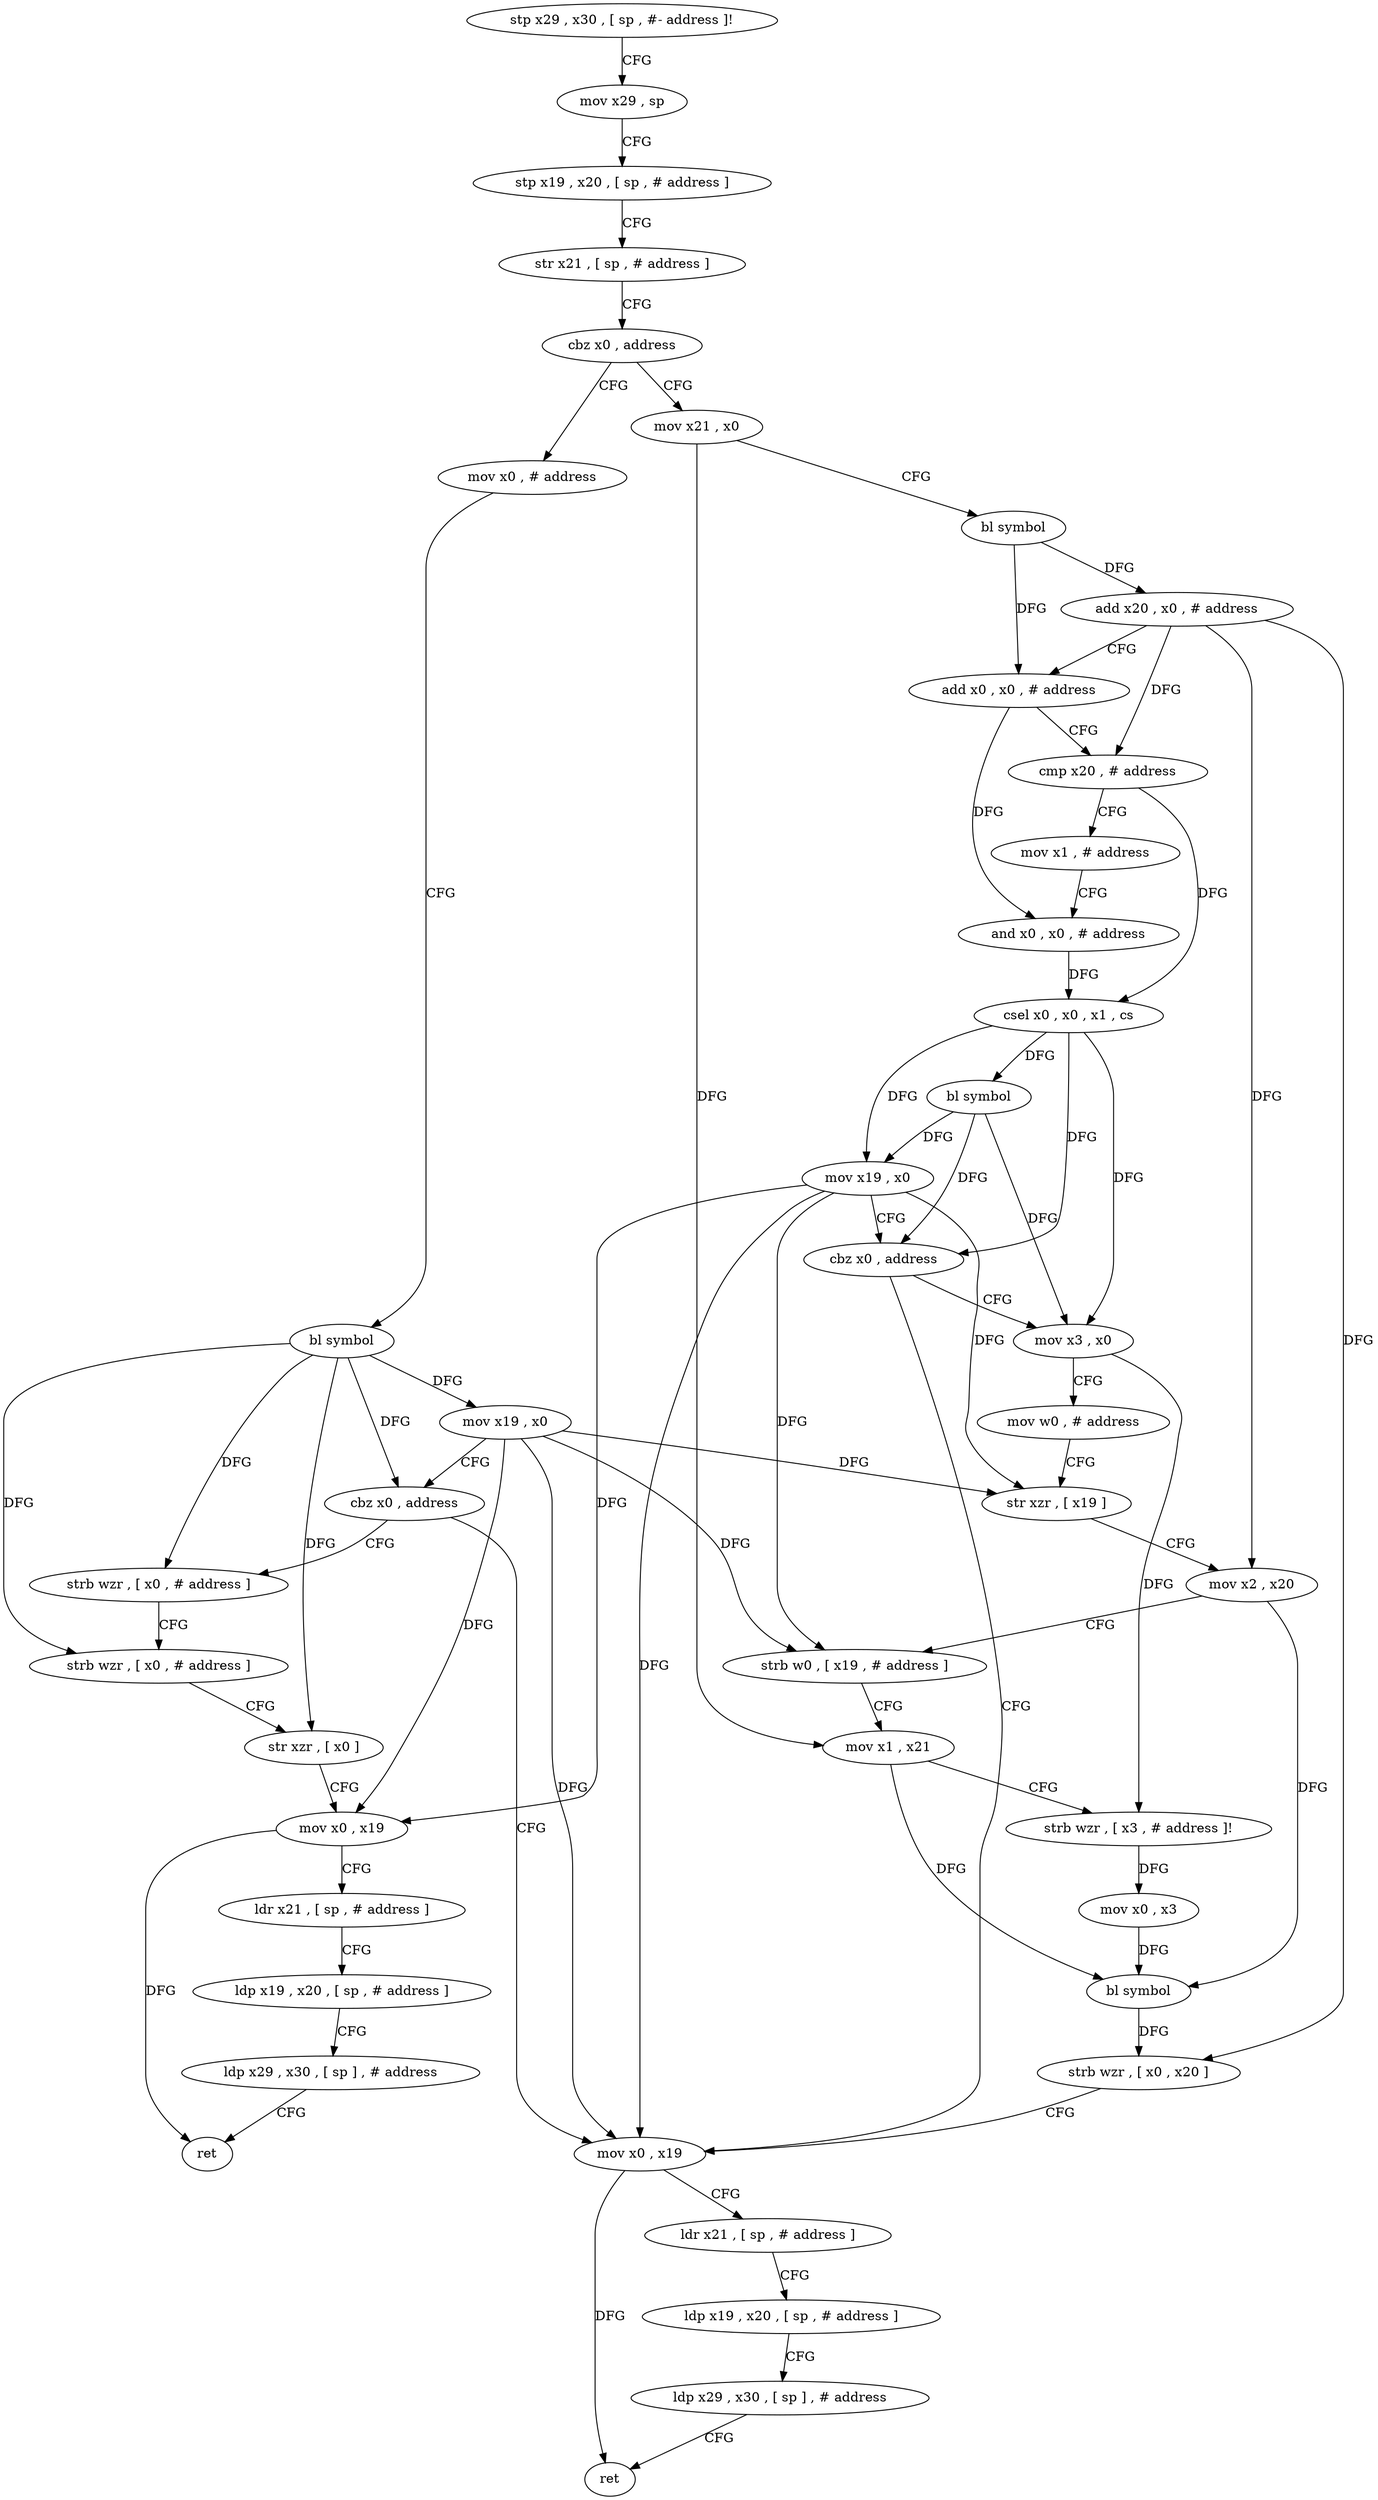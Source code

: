 digraph "func" {
"4371072" [label = "stp x29 , x30 , [ sp , #- address ]!" ]
"4371076" [label = "mov x29 , sp" ]
"4371080" [label = "stp x19 , x20 , [ sp , # address ]" ]
"4371084" [label = "str x21 , [ sp , # address ]" ]
"4371088" [label = "cbz x0 , address" ]
"4371200" [label = "mov x0 , # address" ]
"4371092" [label = "mov x21 , x0" ]
"4371204" [label = "bl symbol" ]
"4371208" [label = "mov x19 , x0" ]
"4371212" [label = "cbz x0 , address" ]
"4371176" [label = "mov x0 , x19" ]
"4371216" [label = "strb wzr , [ x0 , # address ]" ]
"4371096" [label = "bl symbol" ]
"4371100" [label = "add x20 , x0 , # address" ]
"4371104" [label = "add x0 , x0 , # address" ]
"4371108" [label = "cmp x20 , # address" ]
"4371112" [label = "mov x1 , # address" ]
"4371116" [label = "and x0 , x0 , # address" ]
"4371120" [label = "csel x0 , x0 , x1 , cs" ]
"4371124" [label = "bl symbol" ]
"4371128" [label = "mov x19 , x0" ]
"4371132" [label = "cbz x0 , address" ]
"4371136" [label = "mov x3 , x0" ]
"4371180" [label = "ldr x21 , [ sp , # address ]" ]
"4371184" [label = "ldp x19 , x20 , [ sp , # address ]" ]
"4371188" [label = "ldp x29 , x30 , [ sp ] , # address" ]
"4371192" [label = "ret" ]
"4371220" [label = "strb wzr , [ x0 , # address ]" ]
"4371224" [label = "str xzr , [ x0 ]" ]
"4371228" [label = "mov x0 , x19" ]
"4371232" [label = "ldr x21 , [ sp , # address ]" ]
"4371236" [label = "ldp x19 , x20 , [ sp , # address ]" ]
"4371240" [label = "ldp x29 , x30 , [ sp ] , # address" ]
"4371244" [label = "ret" ]
"4371140" [label = "mov w0 , # address" ]
"4371144" [label = "str xzr , [ x19 ]" ]
"4371148" [label = "mov x2 , x20" ]
"4371152" [label = "strb w0 , [ x19 , # address ]" ]
"4371156" [label = "mov x1 , x21" ]
"4371160" [label = "strb wzr , [ x3 , # address ]!" ]
"4371164" [label = "mov x0 , x3" ]
"4371168" [label = "bl symbol" ]
"4371172" [label = "strb wzr , [ x0 , x20 ]" ]
"4371072" -> "4371076" [ label = "CFG" ]
"4371076" -> "4371080" [ label = "CFG" ]
"4371080" -> "4371084" [ label = "CFG" ]
"4371084" -> "4371088" [ label = "CFG" ]
"4371088" -> "4371200" [ label = "CFG" ]
"4371088" -> "4371092" [ label = "CFG" ]
"4371200" -> "4371204" [ label = "CFG" ]
"4371092" -> "4371096" [ label = "CFG" ]
"4371092" -> "4371156" [ label = "DFG" ]
"4371204" -> "4371208" [ label = "DFG" ]
"4371204" -> "4371212" [ label = "DFG" ]
"4371204" -> "4371216" [ label = "DFG" ]
"4371204" -> "4371220" [ label = "DFG" ]
"4371204" -> "4371224" [ label = "DFG" ]
"4371208" -> "4371212" [ label = "CFG" ]
"4371208" -> "4371176" [ label = "DFG" ]
"4371208" -> "4371228" [ label = "DFG" ]
"4371208" -> "4371144" [ label = "DFG" ]
"4371208" -> "4371152" [ label = "DFG" ]
"4371212" -> "4371176" [ label = "CFG" ]
"4371212" -> "4371216" [ label = "CFG" ]
"4371176" -> "4371180" [ label = "CFG" ]
"4371176" -> "4371192" [ label = "DFG" ]
"4371216" -> "4371220" [ label = "CFG" ]
"4371096" -> "4371100" [ label = "DFG" ]
"4371096" -> "4371104" [ label = "DFG" ]
"4371100" -> "4371104" [ label = "CFG" ]
"4371100" -> "4371108" [ label = "DFG" ]
"4371100" -> "4371148" [ label = "DFG" ]
"4371100" -> "4371172" [ label = "DFG" ]
"4371104" -> "4371108" [ label = "CFG" ]
"4371104" -> "4371116" [ label = "DFG" ]
"4371108" -> "4371112" [ label = "CFG" ]
"4371108" -> "4371120" [ label = "DFG" ]
"4371112" -> "4371116" [ label = "CFG" ]
"4371116" -> "4371120" [ label = "DFG" ]
"4371120" -> "4371124" [ label = "DFG" ]
"4371120" -> "4371128" [ label = "DFG" ]
"4371120" -> "4371132" [ label = "DFG" ]
"4371120" -> "4371136" [ label = "DFG" ]
"4371124" -> "4371128" [ label = "DFG" ]
"4371124" -> "4371132" [ label = "DFG" ]
"4371124" -> "4371136" [ label = "DFG" ]
"4371128" -> "4371132" [ label = "CFG" ]
"4371128" -> "4371176" [ label = "DFG" ]
"4371128" -> "4371228" [ label = "DFG" ]
"4371128" -> "4371144" [ label = "DFG" ]
"4371128" -> "4371152" [ label = "DFG" ]
"4371132" -> "4371176" [ label = "CFG" ]
"4371132" -> "4371136" [ label = "CFG" ]
"4371136" -> "4371140" [ label = "CFG" ]
"4371136" -> "4371160" [ label = "DFG" ]
"4371180" -> "4371184" [ label = "CFG" ]
"4371184" -> "4371188" [ label = "CFG" ]
"4371188" -> "4371192" [ label = "CFG" ]
"4371220" -> "4371224" [ label = "CFG" ]
"4371224" -> "4371228" [ label = "CFG" ]
"4371228" -> "4371232" [ label = "CFG" ]
"4371228" -> "4371244" [ label = "DFG" ]
"4371232" -> "4371236" [ label = "CFG" ]
"4371236" -> "4371240" [ label = "CFG" ]
"4371240" -> "4371244" [ label = "CFG" ]
"4371140" -> "4371144" [ label = "CFG" ]
"4371144" -> "4371148" [ label = "CFG" ]
"4371148" -> "4371152" [ label = "CFG" ]
"4371148" -> "4371168" [ label = "DFG" ]
"4371152" -> "4371156" [ label = "CFG" ]
"4371156" -> "4371160" [ label = "CFG" ]
"4371156" -> "4371168" [ label = "DFG" ]
"4371160" -> "4371164" [ label = "DFG" ]
"4371164" -> "4371168" [ label = "DFG" ]
"4371168" -> "4371172" [ label = "DFG" ]
"4371172" -> "4371176" [ label = "CFG" ]
}
